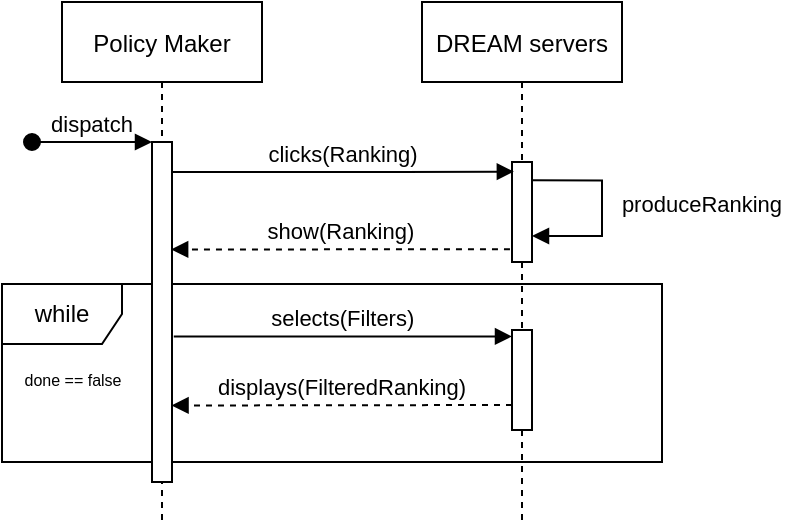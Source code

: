 <mxfile version="15.9.4" type="device" pages="3"><diagram id="kgpKYQtTHZ0yAKxKKP6v" name="ViewRanking"><mxGraphModel dx="676" dy="457" grid="1" gridSize="10" guides="1" tooltips="1" connect="1" arrows="1" fold="1" page="1" pageScale="1" pageWidth="850" pageHeight="1100" math="0" shadow="0"><root><mxCell id="0"/><mxCell id="1" parent="0"/><mxCell id="M9e2Nuls7mr7o451VyLw-2" value="while" style="shape=umlFrame;whiteSpace=wrap;html=1;" vertex="1" parent="1"><mxGeometry x="90" y="221" width="330" height="89" as="geometry"/></mxCell><mxCell id="3nuBFxr9cyL0pnOWT2aG-1" value="Policy Maker" style="shape=umlLifeline;perimeter=lifelinePerimeter;container=1;collapsible=0;recursiveResize=0;rounded=0;shadow=0;strokeWidth=1;" parent="1" vertex="1"><mxGeometry x="120" y="80" width="100" height="260" as="geometry"/></mxCell><mxCell id="3nuBFxr9cyL0pnOWT2aG-2" value="" style="points=[];perimeter=orthogonalPerimeter;rounded=0;shadow=0;strokeWidth=1;" parent="3nuBFxr9cyL0pnOWT2aG-1" vertex="1"><mxGeometry x="45" y="70" width="10" height="170" as="geometry"/></mxCell><mxCell id="3nuBFxr9cyL0pnOWT2aG-3" value="dispatch" style="verticalAlign=bottom;startArrow=oval;endArrow=block;startSize=8;shadow=0;strokeWidth=1;" parent="3nuBFxr9cyL0pnOWT2aG-1" target="3nuBFxr9cyL0pnOWT2aG-2" edge="1"><mxGeometry relative="1" as="geometry"><mxPoint x="-15" y="70" as="sourcePoint"/></mxGeometry></mxCell><mxCell id="3nuBFxr9cyL0pnOWT2aG-5" value="DREAM servers" style="shape=umlLifeline;perimeter=lifelinePerimeter;container=1;collapsible=0;recursiveResize=0;rounded=0;shadow=0;strokeWidth=1;" parent="1" vertex="1"><mxGeometry x="300" y="80" width="100" height="260" as="geometry"/></mxCell><mxCell id="3nuBFxr9cyL0pnOWT2aG-6" value="" style="points=[];perimeter=orthogonalPerimeter;rounded=0;shadow=0;strokeWidth=1;" parent="3nuBFxr9cyL0pnOWT2aG-5" vertex="1"><mxGeometry x="45" y="164" width="10" height="50" as="geometry"/></mxCell><mxCell id="iyhb45s35a5mJV6vqw9S-3" value="" style="points=[];perimeter=orthogonalPerimeter;rounded=0;shadow=0;strokeWidth=1;" parent="3nuBFxr9cyL0pnOWT2aG-5" vertex="1"><mxGeometry x="45" y="80" width="10" height="50" as="geometry"/></mxCell><mxCell id="M9e2Nuls7mr7o451VyLw-1" value="produceRanking" style="verticalAlign=bottom;endArrow=block;shadow=0;strokeWidth=1;edgeStyle=orthogonalEdgeStyle;rounded=0;exitX=1.045;exitY=0.183;exitDx=0;exitDy=0;exitPerimeter=0;" edge="1" parent="3nuBFxr9cyL0pnOWT2aG-5" source="iyhb45s35a5mJV6vqw9S-3"><mxGeometry x="0.137" y="50" relative="1" as="geometry"><mxPoint x="57" y="89" as="sourcePoint"/><mxPoint x="55" y="117" as="targetPoint"/><Array as="points"><mxPoint x="90" y="89"/><mxPoint x="90" y="117"/></Array><mxPoint as="offset"/></mxGeometry></mxCell><mxCell id="3nuBFxr9cyL0pnOWT2aG-7" value="displays(FilteredRanking)" style="verticalAlign=bottom;endArrow=block;dashed=1;exitX=0;exitY=0.95;shadow=0;strokeWidth=1;endFill=1;entryX=0.978;entryY=0.775;entryDx=0;entryDy=0;entryPerimeter=0;" parent="1" target="3nuBFxr9cyL0pnOWT2aG-2" edge="1"><mxGeometry relative="1" as="geometry"><mxPoint x="180" y="282" as="targetPoint"/><mxPoint x="345" y="281.5" as="sourcePoint"/></mxGeometry></mxCell><mxCell id="3nuBFxr9cyL0pnOWT2aG-8" value="clicks(Ranking)" style="verticalAlign=bottom;endArrow=block;entryX=0.093;entryY=-0.005;shadow=0;strokeWidth=1;entryDx=0;entryDy=0;entryPerimeter=0;" parent="1" edge="1"><mxGeometry relative="1" as="geometry"><mxPoint x="175" y="165" as="sourcePoint"/><Array as="points"><mxPoint x="280" y="165"/></Array><mxPoint x="345.93" y="164.8" as="targetPoint"/></mxGeometry></mxCell><mxCell id="3nuBFxr9cyL0pnOWT2aG-9" value="show(Ranking)" style="verticalAlign=bottom;endArrow=block;shadow=0;strokeWidth=1;exitX=-0.102;exitY=0.873;exitDx=0;exitDy=0;exitPerimeter=0;dashed=1;entryX=0.958;entryY=0.316;entryDx=0;entryDy=0;entryPerimeter=0;" parent="1" source="iyhb45s35a5mJV6vqw9S-3" target="3nuBFxr9cyL0pnOWT2aG-2" edge="1"><mxGeometry relative="1" as="geometry"><mxPoint x="240" y="200" as="sourcePoint"/><mxPoint x="180" y="204" as="targetPoint"/></mxGeometry></mxCell><mxCell id="3nuBFxr9cyL0pnOWT2aG-10" value="selects(Filters)" style="verticalAlign=bottom;endArrow=block;exitX=1.089;exitY=0.572;shadow=0;strokeWidth=1;endFill=1;exitDx=0;exitDy=0;exitPerimeter=0;" parent="1" target="3nuBFxr9cyL0pnOWT2aG-6" edge="1" source="3nuBFxr9cyL0pnOWT2aG-2"><mxGeometry relative="1" as="geometry"><mxPoint x="240" y="231" as="targetPoint"/><mxPoint x="180" y="250.0" as="sourcePoint"/></mxGeometry></mxCell><mxCell id="M9e2Nuls7mr7o451VyLw-3" value="done == false" style="text;html=1;align=center;verticalAlign=middle;resizable=0;points=[];autosize=1;strokeColor=none;fillColor=none;fontSize=8;" vertex="1" parent="1"><mxGeometry x="95" y="259" width="60" height="20" as="geometry"/></mxCell></root></mxGraphModel></diagram><diagram id="D-U6lwPh2GV8_WCkrUpl" name="SetFlag"><mxGraphModel dx="757" dy="512" grid="1" gridSize="10" guides="1" tooltips="1" connect="1" arrows="1" fold="1" page="1" pageScale="1" pageWidth="850" pageHeight="1100" math="0" shadow="0"><root><mxCell id="1D7oPI8SOpW3SOqNuGnG-0"/><mxCell id="1D7oPI8SOpW3SOqNuGnG-1" parent="1D7oPI8SOpW3SOqNuGnG-0"/><mxCell id="qNlT9TZDDgBBHmyi_HTL-0" value="Policy Maker" style="shape=umlLifeline;perimeter=lifelinePerimeter;container=1;collapsible=0;recursiveResize=0;rounded=0;shadow=0;strokeWidth=1;" parent="1D7oPI8SOpW3SOqNuGnG-1" vertex="1"><mxGeometry x="120" y="80" width="100" height="350" as="geometry"/></mxCell><mxCell id="qNlT9TZDDgBBHmyi_HTL-2" value="dispatch" style="verticalAlign=bottom;startArrow=oval;endArrow=block;startSize=8;shadow=0;strokeWidth=1;" parent="qNlT9TZDDgBBHmyi_HTL-0" edge="1"><mxGeometry relative="1" as="geometry"><mxPoint x="-15" y="70" as="sourcePoint"/><mxPoint x="45" y="70" as="targetPoint"/></mxGeometry></mxCell><mxCell id="80IHOUaHO3dm-diGvpc1-0" value="done == false" style="text;html=1;align=center;verticalAlign=middle;resizable=0;points=[];autosize=1;strokeColor=none;fillColor=none;fontSize=8;" vertex="1" parent="qNlT9TZDDgBBHmyi_HTL-0"><mxGeometry x="-30" y="230" width="60" height="20" as="geometry"/></mxCell><mxCell id="7499H7EyvUkGrvF7KsZo-0" value="" style="points=[];perimeter=orthogonalPerimeter;rounded=0;shadow=0;strokeWidth=1;" vertex="1" parent="qNlT9TZDDgBBHmyi_HTL-0"><mxGeometry x="45" y="70" width="10" height="250" as="geometry"/></mxCell><mxCell id="qNlT9TZDDgBBHmyi_HTL-5" value="DREAM servers" style="shape=umlLifeline;perimeter=lifelinePerimeter;container=1;collapsible=0;recursiveResize=0;rounded=0;shadow=0;strokeWidth=1;" parent="1D7oPI8SOpW3SOqNuGnG-1" vertex="1"><mxGeometry x="300" y="80" width="100" height="350" as="geometry"/></mxCell><mxCell id="D7azuS-n-hFN_qBOIuHB-0" value="" style="points=[];perimeter=orthogonalPerimeter;rounded=0;shadow=0;strokeWidth=1;" vertex="1" parent="qNlT9TZDDgBBHmyi_HTL-5"><mxGeometry x="45" y="102" width="10" height="50" as="geometry"/></mxCell><mxCell id="kspNHn38u1Ng74_OYgYH-0" value="flagFarmerConfirmation" style="verticalAlign=bottom;endArrow=none;shadow=0;strokeWidth=1;endFill=0;startArrow=block;startFill=1;dashed=1;exitX=1.048;exitY=0.818;exitDx=0;exitDy=0;exitPerimeter=0;" parent="1D7oPI8SOpW3SOqNuGnG-1" edge="1"><mxGeometry relative="1" as="geometry"><mxPoint x="349.03" y="345.72" as="targetPoint"/><mxPoint x="175.48" y="345.86" as="sourcePoint"/></mxGeometry></mxCell><mxCell id="gyowlquXjUMO-e-UJLtt-8" value="setFlag" style="verticalAlign=bottom;endArrow=block;shadow=0;strokeWidth=1;endFill=1;edgeStyle=orthogonalEdgeStyle;exitX=1.017;exitY=0.192;exitDx=0;exitDy=0;exitPerimeter=0;rounded=0;" parent="1D7oPI8SOpW3SOqNuGnG-1" edge="1"><mxGeometry x="0.102" relative="1" as="geometry"><mxPoint x="354.97" y="338.2" as="targetPoint"/><mxPoint x="355.14" y="307.8" as="sourcePoint"/><Array as="points"><mxPoint x="389.97" y="308.2"/><mxPoint x="389.97" y="338.2"/></Array><mxPoint as="offset"/></mxGeometry></mxCell><mxCell id="qNlT9TZDDgBBHmyi_HTL-7" value="" style="points=[];perimeter=orthogonalPerimeter;rounded=0;shadow=0;strokeWidth=1;" parent="1D7oPI8SOpW3SOqNuGnG-1" vertex="1"><mxGeometry x="345.03" y="290" width="10" height="60" as="geometry"/></mxCell><mxCell id="gyowlquXjUMO-e-UJLtt-1" value="click(FlagFarmer)" style="verticalAlign=bottom;endArrow=block;shadow=0;strokeWidth=1;endFill=1;exitX=0.992;exitY=0.667;exitDx=0;exitDy=0;exitPerimeter=0;entryX=0.122;entryY=0.179;entryDx=0;entryDy=0;entryPerimeter=0;" parent="1D7oPI8SOpW3SOqNuGnG-1" target="qNlT9TZDDgBBHmyi_HTL-7" edge="1"><mxGeometry relative="1" as="geometry"><mxPoint x="340" y="300" as="targetPoint"/><mxPoint x="174.92" y="300.09" as="sourcePoint"/></mxGeometry></mxCell><mxCell id="ZWxL2i366mG8xBIkR8GP-2" value="clicks(FarmerEvaluations)" style="verticalAlign=bottom;endArrow=block;shadow=0;strokeWidth=1;endFill=1;exitX=1.004;exitY=0.149;exitDx=0;exitDy=0;exitPerimeter=0;entryX=-0.011;entryY=0.101;entryDx=0;entryDy=0;entryPerimeter=0;" edge="1" parent="1D7oPI8SOpW3SOqNuGnG-1" source="7499H7EyvUkGrvF7KsZo-0" target="D7azuS-n-hFN_qBOIuHB-0"><mxGeometry relative="1" as="geometry"><mxPoint x="348.03" y="190.0" as="targetPoint"/><mxPoint x="180" y="190" as="sourcePoint"/></mxGeometry></mxCell><mxCell id="ZWxL2i366mG8xBIkR8GP-3" value="displays(Rankings)" style="verticalAlign=bottom;endArrow=none;shadow=0;strokeWidth=1;endFill=0;startArrow=block;startFill=1;dashed=1;exitX=1.047;exitY=0.334;exitDx=0;exitDy=0;exitPerimeter=0;entryX=-0.047;entryY=0.895;entryDx=0;entryDy=0;entryPerimeter=0;" edge="1" parent="1D7oPI8SOpW3SOqNuGnG-1" target="D7azuS-n-hFN_qBOIuHB-0"><mxGeometry relative="1" as="geometry"><mxPoint x="340" y="226" as="targetPoint"/><mxPoint x="175.47" y="226.5" as="sourcePoint"/></mxGeometry></mxCell><mxCell id="ZWxL2i366mG8xBIkR8GP-4" value="&lt;font style=&quot;font-size: 12px&quot;&gt;while&lt;/font&gt;" style="shape=umlFrame;whiteSpace=wrap;html=1;fontSize=8;" vertex="1" parent="1D7oPI8SOpW3SOqNuGnG-1"><mxGeometry x="81" y="260" width="349" height="120" as="geometry"/></mxCell></root></mxGraphModel></diagram><diagram id="KDDPt1CdgXaEbbwq4Vpf" name="SetTrigger"><mxGraphModel dx="701" dy="474" grid="1" gridSize="10" guides="1" tooltips="1" connect="1" arrows="1" fold="1" page="1" pageScale="1" pageWidth="850" pageHeight="1100" math="0" shadow="0"><root><mxCell id="Y4Gq1-67f_6ytHoUWcD0-0"/><mxCell id="Y4Gq1-67f_6ytHoUWcD0-1" parent="Y4Gq1-67f_6ytHoUWcD0-0"/><mxCell id="hI0alIrDDE2NljYI3Run-0" value="opt" style="shape=umlFrame;whiteSpace=wrap;html=1;fontSize=12;" vertex="1" parent="Y4Gq1-67f_6ytHoUWcD0-1"><mxGeometry x="50" y="310" width="520" height="150" as="geometry"/></mxCell><mxCell id="ubOV6oJsMEMlP5kOkUTT-0" value="User: &#xA;&#xA;Policy Maker" style="shape=umlLifeline;perimeter=lifelinePerimeter;container=1;collapsible=0;recursiveResize=0;rounded=0;shadow=0;strokeWidth=1;spacing=0;verticalAlign=bottom;spacingTop=0;fontSize=11;" parent="Y4Gq1-67f_6ytHoUWcD0-1" vertex="1"><mxGeometry x="120" y="80" width="100" height="430" as="geometry"/></mxCell><mxCell id="ubOV6oJsMEMlP5kOkUTT-1" value="login" style="verticalAlign=bottom;startArrow=oval;endArrow=block;startSize=8;shadow=0;strokeWidth=1;" parent="ubOV6oJsMEMlP5kOkUTT-0" edge="1"><mxGeometry relative="1" as="geometry"><mxPoint x="-15" y="70" as="sourcePoint"/><mxPoint x="45" y="70" as="targetPoint"/></mxGeometry></mxCell><mxCell id="hbMSF2RxwCYZ5IdVWrZB-4" value="" style="points=[];perimeter=orthogonalPerimeter;rounded=0;shadow=0;strokeWidth=1;" parent="ubOV6oJsMEMlP5kOkUTT-0" vertex="1"><mxGeometry x="46" y="70" width="10" height="150" as="geometry"/></mxCell><mxCell id="hbMSF2RxwCYZ5IdVWrZB-5" value="" style="points=[];perimeter=orthogonalPerimeter;rounded=0;shadow=0;strokeWidth=1;" parent="ubOV6oJsMEMlP5kOkUTT-0" vertex="1"><mxGeometry x="51" y="130" width="10" height="50" as="geometry"/></mxCell><mxCell id="ubOV6oJsMEMlP5kOkUTT-3" value="DREAM servers" style="shape=umlLifeline;perimeter=lifelinePerimeter;container=1;collapsible=0;recursiveResize=0;rounded=0;shadow=0;strokeWidth=1;" parent="Y4Gq1-67f_6ytHoUWcD0-1" vertex="1"><mxGeometry x="300" y="80" width="100" height="430" as="geometry"/></mxCell><mxCell id="hbMSF2RxwCYZ5IdVWrZB-2" value="" style="points=[];perimeter=orthogonalPerimeter;rounded=0;shadow=0;strokeWidth=1;" parent="ubOV6oJsMEMlP5kOkUTT-3" vertex="1"><mxGeometry x="45" y="256" width="10" height="84" as="geometry"/></mxCell><mxCell id="ubOV6oJsMEMlP5kOkUTT-4" value="" style="points=[];perimeter=orthogonalPerimeter;rounded=0;shadow=0;strokeWidth=1;" parent="ubOV6oJsMEMlP5kOkUTT-3" vertex="1"><mxGeometry x="45" y="80" width="10" height="140" as="geometry"/></mxCell><mxCell id="ubOV6oJsMEMlP5kOkUTT-15" value="checkTriggers" style="verticalAlign=bottom;endArrow=block;shadow=0;strokeWidth=1;edgeStyle=orthogonalEdgeStyle;exitX=1.039;exitY=0.219;exitDx=0;exitDy=0;exitPerimeter=0;entryX=0.942;entryY=0.526;entryDx=0;entryDy=0;entryPerimeter=0;rounded=0;" parent="ubOV6oJsMEMlP5kOkUTT-3" edge="1" target="hbMSF2RxwCYZ5IdVWrZB-2" source="hbMSF2RxwCYZ5IdVWrZB-2"><mxGeometry x="0.205" y="40" relative="1" as="geometry"><mxPoint x="60" y="276" as="sourcePoint"/><mxPoint x="60" y="303" as="targetPoint"/><Array as="points"><mxPoint x="55" y="276"/><mxPoint x="90" y="276"/><mxPoint x="90" y="300"/><mxPoint x="70" y="300"/></Array><mxPoint as="offset"/></mxGeometry></mxCell><mxCell id="ubOV6oJsMEMlP5kOkUTT-6" value="clicks(CreateTrigger)" style="verticalAlign=bottom;endArrow=block;shadow=0;strokeWidth=1;endFill=1;exitX=1.025;exitY=0.087;exitDx=0;exitDy=0;exitPerimeter=0;entryX=0.012;entryY=0.022;entryDx=0;entryDy=0;entryPerimeter=0;" parent="Y4Gq1-67f_6ytHoUWcD0-1" target="ubOV6oJsMEMlP5kOkUTT-4" edge="1" source="hbMSF2RxwCYZ5IdVWrZB-4"><mxGeometry relative="1" as="geometry"><mxPoint x="340" y="163" as="targetPoint"/><mxPoint x="180" y="165" as="sourcePoint"/></mxGeometry></mxCell><mxCell id="ubOV6oJsMEMlP5kOkUTT-8" value="User: &#xA;&#xA;Farmer" style="shape=umlLifeline;perimeter=lifelinePerimeter;container=1;collapsible=0;recursiveResize=0;rounded=0;shadow=0;strokeWidth=1;" parent="Y4Gq1-67f_6ytHoUWcD0-1" vertex="1"><mxGeometry x="480" y="80" width="100" height="420" as="geometry"/></mxCell><mxCell id="ubOV6oJsMEMlP5kOkUTT-11" value="ask(TriggerParameters)" style="verticalAlign=bottom;endArrow=none;shadow=0;strokeWidth=1;endFill=0;startArrow=block;startFill=1;dashed=1;exitX=1.004;exitY=0.115;exitDx=0;exitDy=0;exitPerimeter=0;" parent="Y4Gq1-67f_6ytHoUWcD0-1" edge="1" source="hbMSF2RxwCYZ5IdVWrZB-5"><mxGeometry relative="1" as="geometry"><mxPoint x="340" y="216" as="targetPoint"/><mxPoint x="190" y="215" as="sourcePoint"/></mxGeometry></mxCell><mxCell id="ubOV6oJsMEMlP5kOkUTT-12" value="sends(TriggerParameters)" style="verticalAlign=bottom;endArrow=block;shadow=0;strokeWidth=1;endFill=1;exitX=1.033;exitY=0.896;exitDx=0;exitDy=0;exitPerimeter=0;entryX=0.142;entryY=0.676;entryDx=0;entryDy=0;entryPerimeter=0;" parent="Y4Gq1-67f_6ytHoUWcD0-1" edge="1" target="ubOV6oJsMEMlP5kOkUTT-4" source="hbMSF2RxwCYZ5IdVWrZB-5"><mxGeometry relative="1" as="geometry"><mxPoint x="340" y="255" as="targetPoint"/><mxPoint x="190" y="255" as="sourcePoint"/></mxGeometry></mxCell><mxCell id="ubOV6oJsMEMlP5kOkUTT-14" value="uploads(NewData)" style="verticalAlign=bottom;endArrow=none;exitX=1;exitY=0.95;shadow=0;strokeWidth=1;endFill=0;startArrow=block;startFill=1;" parent="Y4Gq1-67f_6ytHoUWcD0-1" edge="1"><mxGeometry relative="1" as="geometry"><mxPoint x="529.5" y="336.0" as="targetPoint"/><mxPoint x="350" y="336.0" as="sourcePoint"/></mxGeometry></mxCell><mxCell id="hbMSF2RxwCYZ5IdVWrZB-1" value="displays(Confirmation" style="verticalAlign=bottom;endArrow=none;shadow=0;strokeWidth=1;endFill=0;startArrow=block;startFill=1;dashed=1;exitX=0.986;exitY=0.961;exitDx=0;exitDy=0;exitPerimeter=0;entryX=0.012;entryY=0.959;entryDx=0;entryDy=0;entryPerimeter=0;" parent="Y4Gq1-67f_6ytHoUWcD0-1" edge="1" target="ubOV6oJsMEMlP5kOkUTT-4" source="hbMSF2RxwCYZ5IdVWrZB-4"><mxGeometry relative="1" as="geometry"><mxPoint x="340" y="294" as="targetPoint"/><mxPoint x="180" y="294" as="sourcePoint"/></mxGeometry></mxCell><mxCell id="hI0alIrDDE2NljYI3Run-1" value="farmerUploadsNewData == true" style="text;html=1;align=center;verticalAlign=middle;resizable=0;points=[];autosize=1;strokeColor=none;fillColor=none;fontSize=8;" vertex="1" parent="Y4Gq1-67f_6ytHoUWcD0-1"><mxGeometry x="45" y="352" width="130" height="20" as="geometry"/></mxCell><mxCell id="hI0alIrDDE2NljYI3Run-2" value="" style="points=[];perimeter=orthogonalPerimeter;rounded=0;shadow=0;strokeWidth=1;" vertex="1" parent="Y4Gq1-67f_6ytHoUWcD0-1"><mxGeometry x="525" y="322" width="10" height="30" as="geometry"/></mxCell><mxCell id="hI0alIrDDE2NljYI3Run-3" value="" style="points=[];perimeter=orthogonalPerimeter;rounded=0;shadow=0;strokeWidth=1;" vertex="1" parent="Y4Gq1-67f_6ytHoUWcD0-1"><mxGeometry x="165" y="401" width="10" height="28" as="geometry"/></mxCell><mxCell id="ubOV6oJsMEMlP5kOkUTT-16" value="sends(TriggerNotification)" style="verticalAlign=bottom;endArrow=none;exitX=0.918;exitY=0.221;shadow=0;strokeWidth=1;endFill=0;startArrow=block;startFill=1;exitDx=0;exitDy=0;exitPerimeter=0;entryX=0.029;entryY=0.844;entryDx=0;entryDy=0;entryPerimeter=0;" parent="Y4Gq1-67f_6ytHoUWcD0-1" edge="1" target="hbMSF2RxwCYZ5IdVWrZB-2" source="hI0alIrDDE2NljYI3Run-3"><mxGeometry relative="1" as="geometry"><mxPoint x="340" y="407" as="targetPoint"/><mxPoint x="170.5" y="407.0" as="sourcePoint"/></mxGeometry></mxCell></root></mxGraphModel></diagram></mxfile>